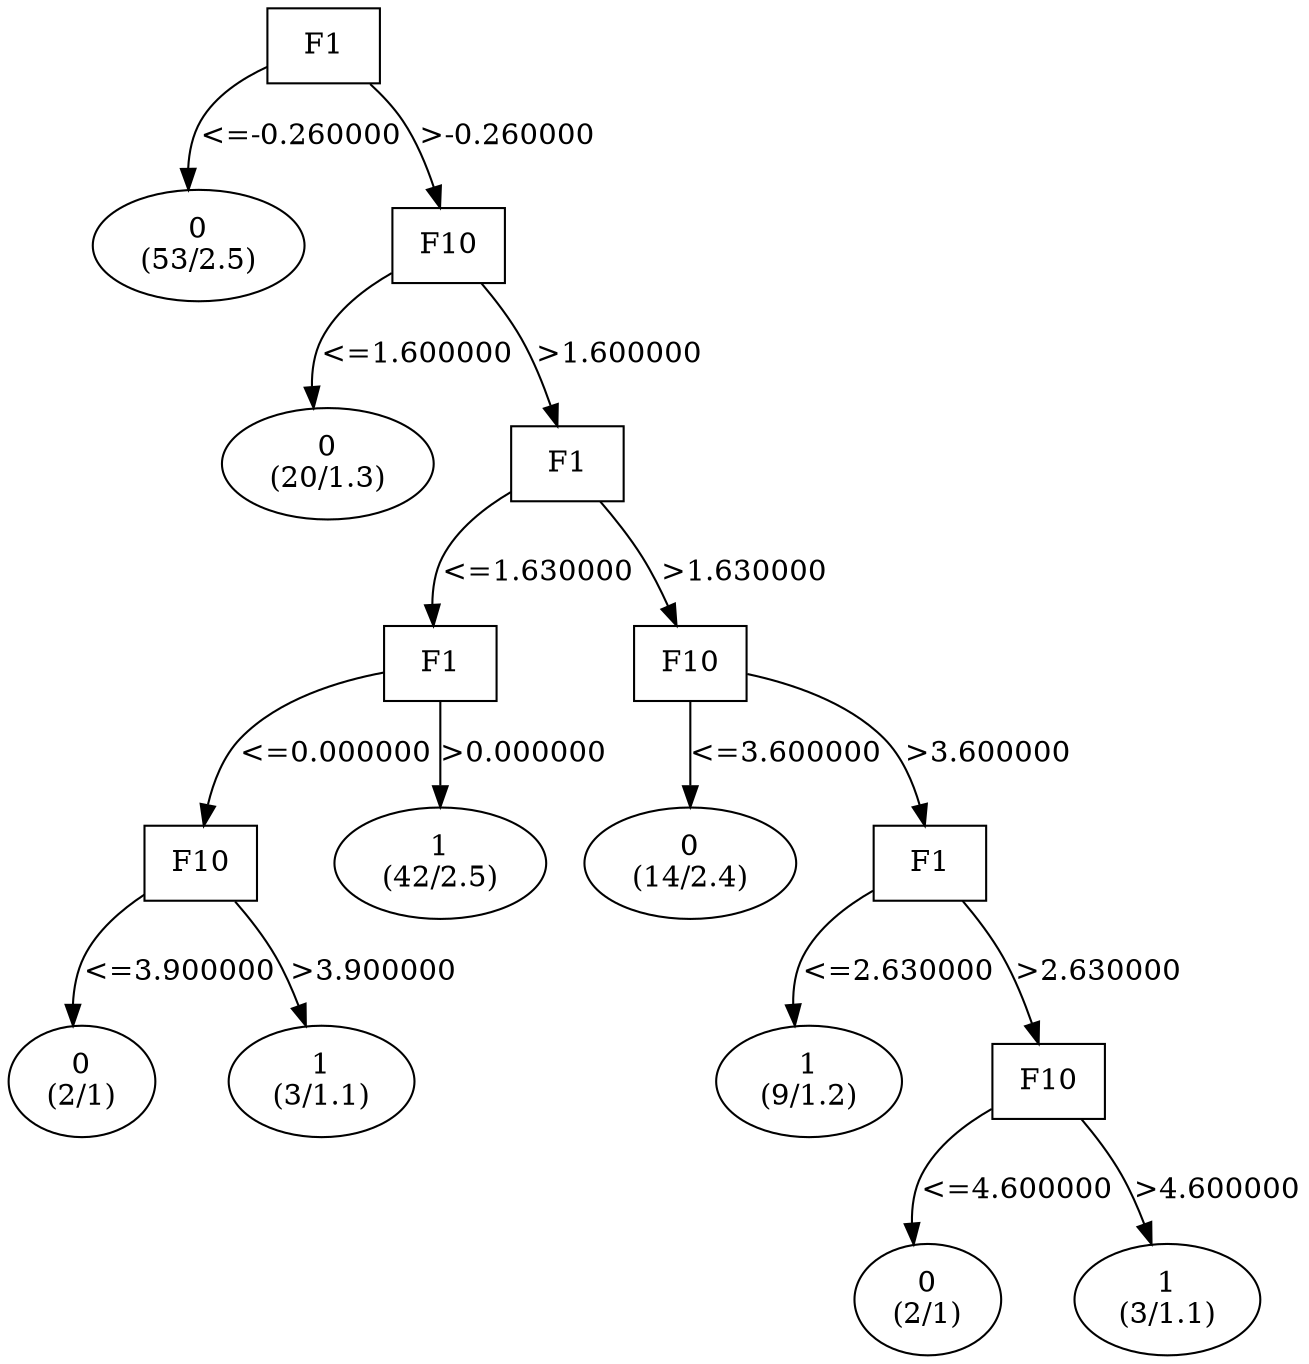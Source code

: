 digraph YaDT {
n0 [ shape=box, label="F1\n"]
n0 -> n1 [label="<=-0.260000"]
n1 [ shape=ellipse, label="0\n(53/2.5)"]
n0 -> n2 [label=">-0.260000"]
n2 [ shape=box, label="F10\n"]
n2 -> n3 [label="<=1.600000"]
n3 [ shape=ellipse, label="0\n(20/1.3)"]
n2 -> n4 [label=">1.600000"]
n4 [ shape=box, label="F1\n"]
n4 -> n5 [label="<=1.630000"]
n5 [ shape=box, label="F1\n"]
n5 -> n6 [label="<=0.000000"]
n6 [ shape=box, label="F10\n"]
n6 -> n7 [label="<=3.900000"]
n7 [ shape=ellipse, label="0\n(2/1)"]
n6 -> n8 [label=">3.900000"]
n8 [ shape=ellipse, label="1\n(3/1.1)"]
n5 -> n10 [label=">0.000000"]
n10 [ shape=ellipse, label="1\n(42/2.5)"]
n4 -> n12 [label=">1.630000"]
n12 [ shape=box, label="F10\n"]
n12 -> n13 [label="<=3.600000"]
n13 [ shape=ellipse, label="0\n(14/2.4)"]
n12 -> n14 [label=">3.600000"]
n14 [ shape=box, label="F1\n"]
n14 -> n15 [label="<=2.630000"]
n15 [ shape=ellipse, label="1\n(9/1.2)"]
n14 -> n16 [label=">2.630000"]
n16 [ shape=box, label="F10\n"]
n16 -> n17 [label="<=4.600000"]
n17 [ shape=ellipse, label="0\n(2/1)"]
n16 -> n18 [label=">4.600000"]
n18 [ shape=ellipse, label="1\n(3/1.1)"]
}
